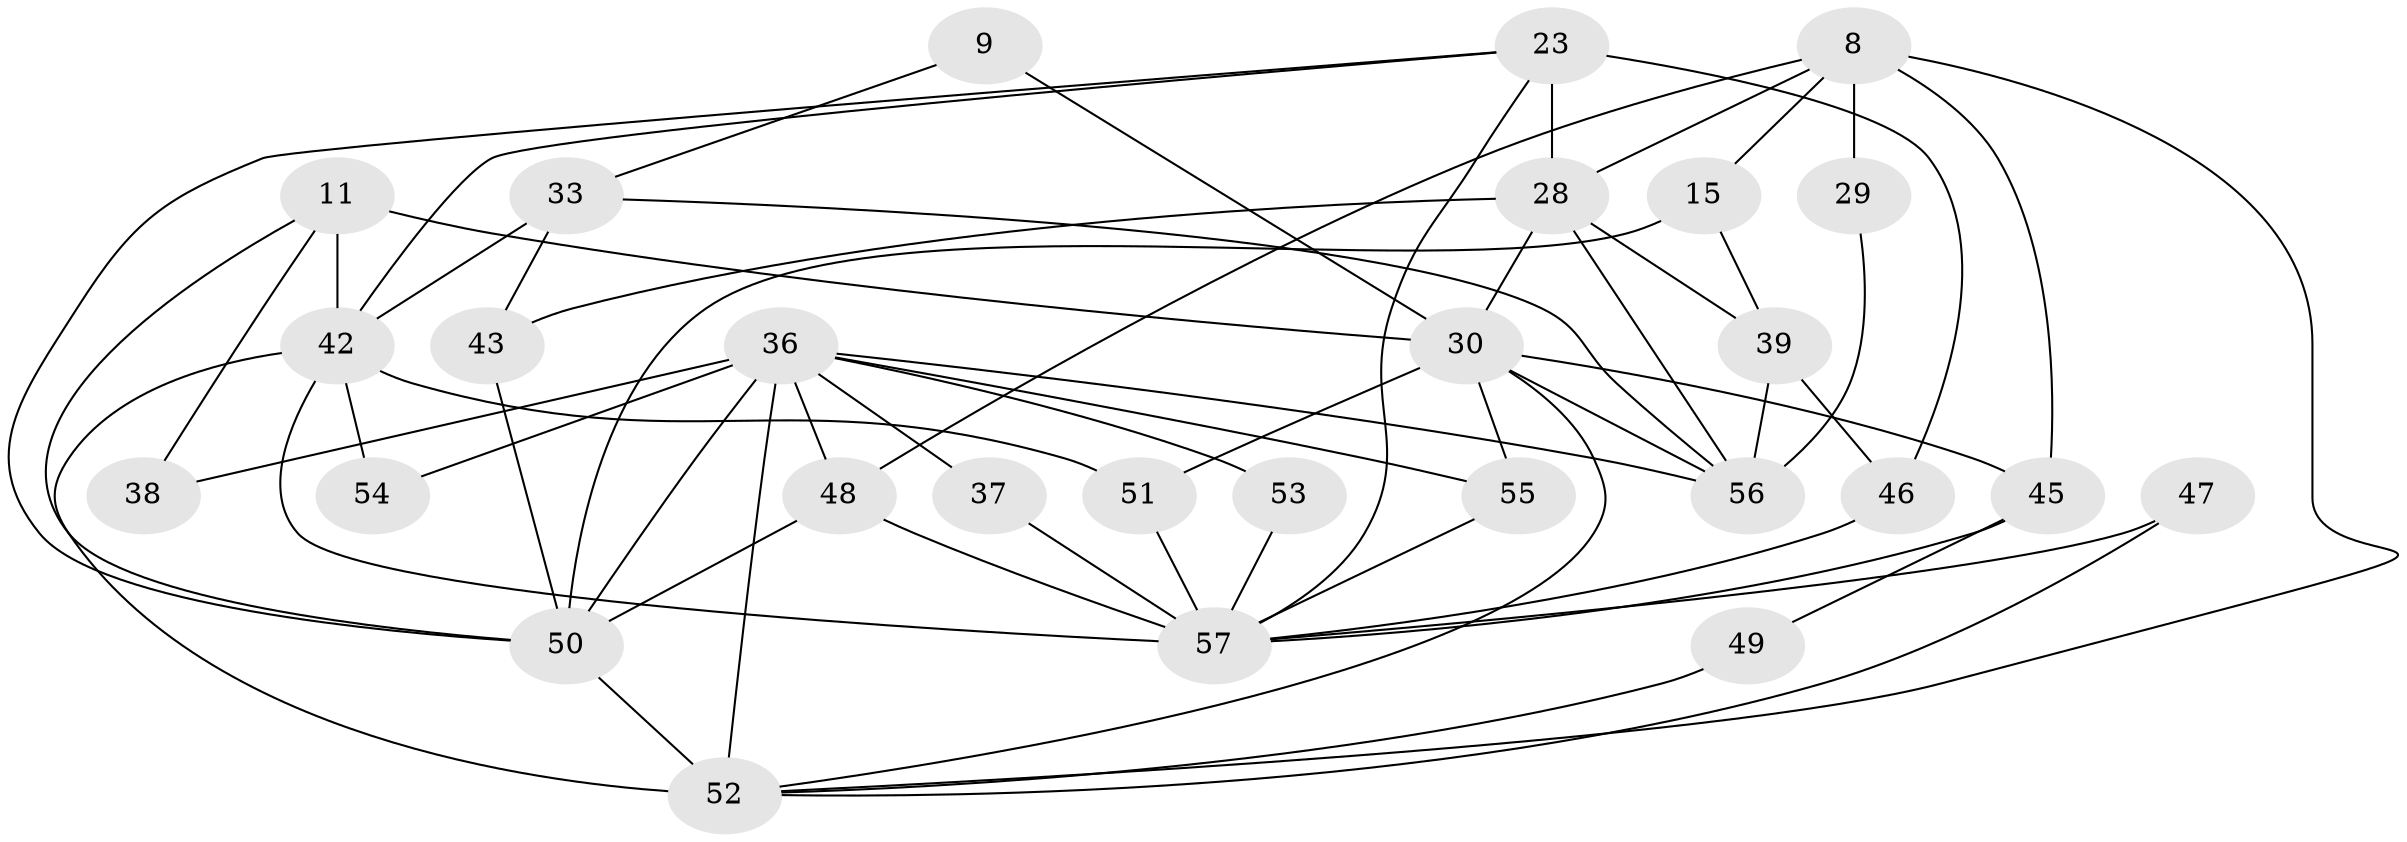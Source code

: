 // original degree distribution, {2: 0.15789473684210525, 3: 0.2631578947368421, 5: 0.15789473684210525, 4: 0.2631578947368421, 7: 0.05263157894736842, 6: 0.08771929824561403, 9: 0.017543859649122806}
// Generated by graph-tools (version 1.1) at 2025/51/03/09/25 04:51:29]
// undirected, 28 vertices, 61 edges
graph export_dot {
graph [start="1"]
  node [color=gray90,style=filled];
  8;
  9;
  11 [super="+7"];
  15;
  23 [super="+4"];
  28 [super="+1+18+3"];
  29;
  30 [super="+19"];
  33 [super="+21+22"];
  36 [super="+27+16"];
  37;
  38;
  39 [super="+31"];
  42 [super="+26+13"];
  43;
  45 [super="+24"];
  46;
  47;
  48 [super="+20"];
  49;
  50 [super="+44+14"];
  51;
  52 [super="+2+10+25"];
  53;
  54;
  55;
  56 [super="+35+34"];
  57 [super="+12+41"];
  8 -- 28;
  8 -- 15;
  8 -- 29;
  8 -- 45 [weight=2];
  8 -- 48;
  8 -- 52;
  9 -- 33;
  9 -- 30;
  11 -- 42 [weight=3];
  11 -- 38;
  11 -- 50 [weight=2];
  11 -- 30 [weight=2];
  15 -- 39;
  15 -- 50;
  23 -- 28 [weight=3];
  23 -- 46 [weight=2];
  23 -- 42;
  23 -- 50 [weight=2];
  23 -- 57;
  28 -- 56;
  28 -- 30;
  28 -- 43;
  28 -- 39 [weight=2];
  29 -- 56;
  30 -- 55;
  30 -- 52 [weight=2];
  30 -- 45;
  30 -- 51;
  30 -- 56 [weight=2];
  33 -- 43;
  33 -- 56 [weight=2];
  33 -- 42 [weight=3];
  36 -- 38;
  36 -- 53;
  36 -- 54;
  36 -- 50;
  36 -- 55;
  36 -- 52 [weight=2];
  36 -- 56;
  36 -- 48;
  36 -- 37;
  37 -- 57;
  39 -- 56;
  39 -- 46;
  42 -- 52 [weight=2];
  42 -- 51;
  42 -- 54;
  42 -- 57;
  43 -- 50;
  45 -- 49;
  45 -- 57;
  46 -- 57;
  47 -- 52;
  47 -- 57;
  48 -- 57 [weight=3];
  48 -- 50;
  49 -- 52 [weight=2];
  50 -- 52 [weight=3];
  51 -- 57;
  53 -- 57;
  55 -- 57;
}
